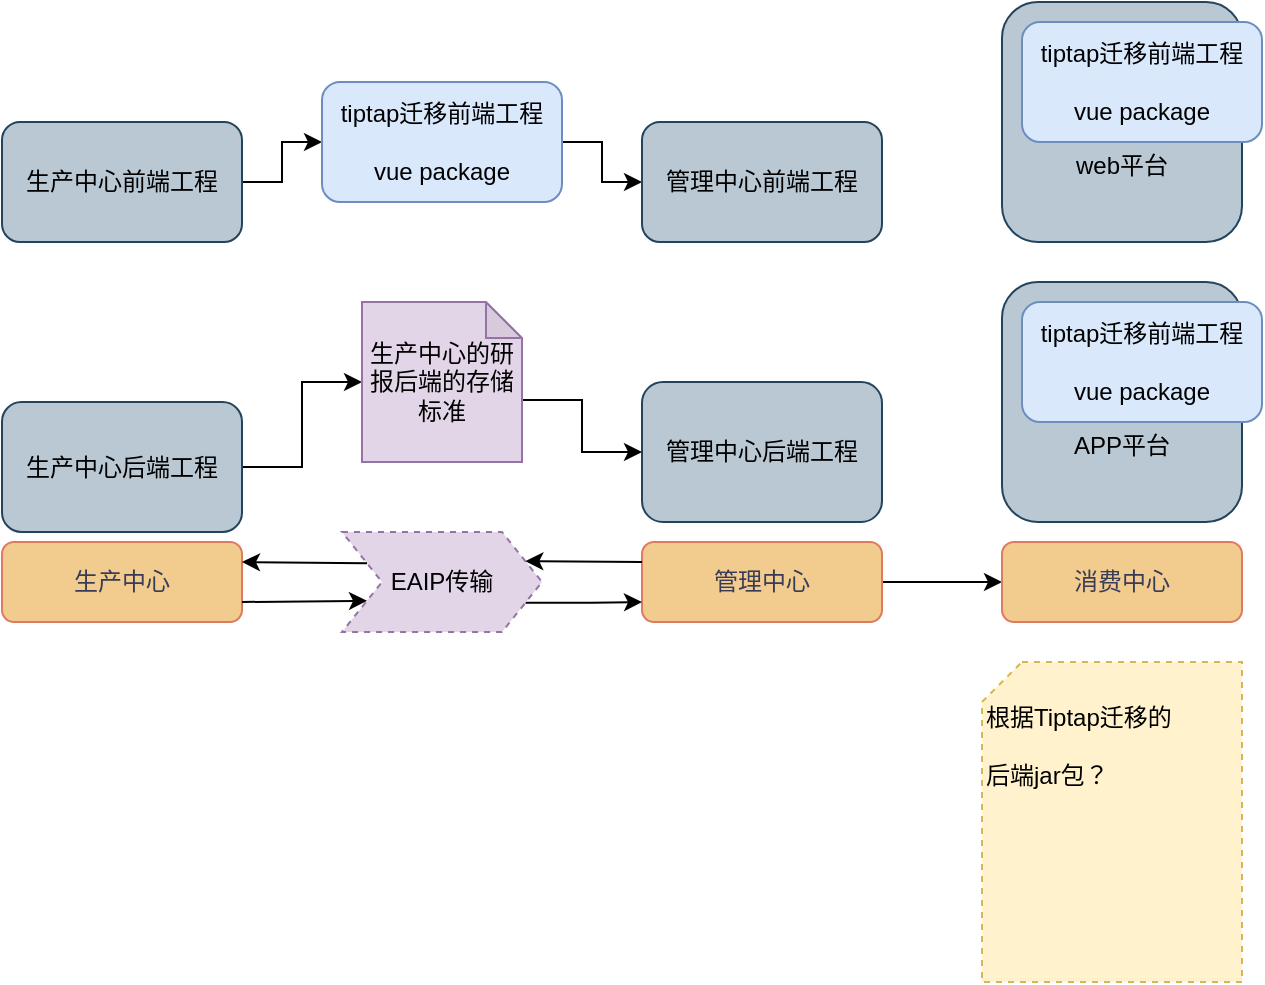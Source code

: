 <mxfile version="20.8.16" type="github">
  <diagram id="C5RBs43oDa-KdzZeNtuy" name="Page-1">
    <mxGraphModel dx="824" dy="618" grid="1" gridSize="10" guides="1" tooltips="1" connect="1" arrows="1" fold="1" page="1" pageScale="1" pageWidth="827" pageHeight="1169" math="0" shadow="0">
      <root>
        <mxCell id="WIyWlLk6GJQsqaUBKTNV-0" />
        <mxCell id="WIyWlLk6GJQsqaUBKTNV-1" parent="WIyWlLk6GJQsqaUBKTNV-0" />
        <mxCell id="l_-BqYWKeUryHRCesAHR-10" style="edgeStyle=orthogonalEdgeStyle;rounded=0;orthogonalLoop=1;jettySize=auto;html=1;exitX=1;exitY=0.5;exitDx=0;exitDy=0;entryX=0;entryY=0.5;entryDx=0;entryDy=0;entryPerimeter=0;" edge="1" parent="WIyWlLk6GJQsqaUBKTNV-1" source="yMlvhr82IjSgIiDCawbg-2" target="l_-BqYWKeUryHRCesAHR-1">
          <mxGeometry relative="1" as="geometry" />
        </mxCell>
        <mxCell id="yMlvhr82IjSgIiDCawbg-2" value="生产中心后端工程" style="rounded=1;whiteSpace=wrap;html=1;fillColor=#bac8d3;strokeColor=#23445d;verticalAlign=middle;" parent="WIyWlLk6GJQsqaUBKTNV-1" vertex="1">
          <mxGeometry x="120" y="260" width="120" height="65" as="geometry" />
        </mxCell>
        <mxCell id="l_-BqYWKeUryHRCesAHR-6" style="edgeStyle=orthogonalEdgeStyle;rounded=0;orthogonalLoop=1;jettySize=auto;html=1;exitX=1;exitY=0.5;exitDx=0;exitDy=0;entryX=0;entryY=0.5;entryDx=0;entryDy=0;" edge="1" parent="WIyWlLk6GJQsqaUBKTNV-1" source="yMlvhr82IjSgIiDCawbg-1" target="DzplGdxmA9fShSmXFP6H-3">
          <mxGeometry relative="1" as="geometry" />
        </mxCell>
        <mxCell id="yMlvhr82IjSgIiDCawbg-1" value="生产中心前端工程" style="rounded=1;whiteSpace=wrap;html=1;fillColor=#bac8d3;strokeColor=#23445d;" parent="WIyWlLk6GJQsqaUBKTNV-1" vertex="1">
          <mxGeometry x="120" y="120" width="120" height="60" as="geometry" />
        </mxCell>
        <mxCell id="WIyWlLk6GJQsqaUBKTNV-3" value="生产中心" style="rounded=1;whiteSpace=wrap;html=1;fontSize=12;glass=0;strokeWidth=1;shadow=0;labelBackgroundColor=none;fillColor=#F2CC8F;strokeColor=#E07A5F;fontColor=#393C56;" parent="WIyWlLk6GJQsqaUBKTNV-1" vertex="1">
          <mxGeometry x="120" y="330" width="120" height="40" as="geometry" />
        </mxCell>
        <mxCell id="DzplGdxmA9fShSmXFP6H-26" style="edgeStyle=orthogonalEdgeStyle;rounded=0;orthogonalLoop=1;jettySize=auto;html=1;exitX=1;exitY=0.5;exitDx=0;exitDy=0;entryX=0;entryY=0.5;entryDx=0;entryDy=0;" parent="WIyWlLk6GJQsqaUBKTNV-1" source="DzplGdxmA9fShSmXFP6H-0" target="DzplGdxmA9fShSmXFP6H-1" edge="1">
          <mxGeometry relative="1" as="geometry" />
        </mxCell>
        <mxCell id="DzplGdxmA9fShSmXFP6H-0" value="管理中心" style="rounded=1;whiteSpace=wrap;html=1;fontSize=12;glass=0;strokeWidth=1;shadow=0;labelBackgroundColor=none;fillColor=#F2CC8F;strokeColor=#E07A5F;fontColor=#393C56;" parent="WIyWlLk6GJQsqaUBKTNV-1" vertex="1">
          <mxGeometry x="440" y="330" width="120" height="40" as="geometry" />
        </mxCell>
        <mxCell id="DzplGdxmA9fShSmXFP6H-1" value="消费中心" style="rounded=1;whiteSpace=wrap;html=1;fontSize=12;glass=0;strokeWidth=1;shadow=0;labelBackgroundColor=none;fillColor=#F2CC8F;strokeColor=#E07A5F;fontColor=#393C56;" parent="WIyWlLk6GJQsqaUBKTNV-1" vertex="1">
          <mxGeometry x="620" y="330" width="120" height="40" as="geometry" />
        </mxCell>
        <mxCell id="l_-BqYWKeUryHRCesAHR-8" style="edgeStyle=orthogonalEdgeStyle;rounded=0;orthogonalLoop=1;jettySize=auto;html=1;exitX=1;exitY=0.5;exitDx=0;exitDy=0;entryX=0;entryY=0.5;entryDx=0;entryDy=0;" edge="1" parent="WIyWlLk6GJQsqaUBKTNV-1" source="DzplGdxmA9fShSmXFP6H-3" target="DzplGdxmA9fShSmXFP6H-9">
          <mxGeometry relative="1" as="geometry" />
        </mxCell>
        <mxCell id="DzplGdxmA9fShSmXFP6H-3" value="tiptap迁移前端工程&lt;br&gt;&lt;br&gt;vue package" style="rounded=1;whiteSpace=wrap;html=1;fillColor=#dae8fc;strokeColor=#6c8ebf;" parent="WIyWlLk6GJQsqaUBKTNV-1" vertex="1">
          <mxGeometry x="280" y="100" width="120" height="60" as="geometry" />
        </mxCell>
        <mxCell id="DzplGdxmA9fShSmXFP6H-9" value="管理中心前端工程" style="rounded=1;whiteSpace=wrap;html=1;fillColor=#bac8d3;strokeColor=#23445d;" parent="WIyWlLk6GJQsqaUBKTNV-1" vertex="1">
          <mxGeometry x="440" y="120" width="120" height="60" as="geometry" />
        </mxCell>
        <mxCell id="DzplGdxmA9fShSmXFP6H-10" value="管理中心后端工程" style="rounded=1;whiteSpace=wrap;html=1;fillColor=#bac8d3;strokeColor=#23445d;" parent="WIyWlLk6GJQsqaUBKTNV-1" vertex="1">
          <mxGeometry x="440" y="250" width="120" height="70" as="geometry" />
        </mxCell>
        <mxCell id="DzplGdxmA9fShSmXFP6H-24" style="edgeStyle=orthogonalEdgeStyle;rounded=0;orthogonalLoop=1;jettySize=auto;html=1;exitX=1;exitY=0.75;exitDx=0;exitDy=0;entryX=0;entryY=0.75;entryDx=0;entryDy=0;" parent="WIyWlLk6GJQsqaUBKTNV-1" source="DzplGdxmA9fShSmXFP6H-16" target="DzplGdxmA9fShSmXFP6H-0" edge="1">
          <mxGeometry relative="1" as="geometry" />
        </mxCell>
        <mxCell id="DzplGdxmA9fShSmXFP6H-16" value="EAIP传输" style="shape=step;perimeter=stepPerimeter;whiteSpace=wrap;html=1;fixedSize=1;fillColor=#e1d5e7;strokeColor=#9673a6;dashed=1;" parent="WIyWlLk6GJQsqaUBKTNV-1" vertex="1">
          <mxGeometry x="290" y="325" width="100" height="50" as="geometry" />
        </mxCell>
        <mxCell id="DzplGdxmA9fShSmXFP6H-18" value="" style="endArrow=classic;html=1;rounded=0;exitX=0;exitY=0.25;exitDx=0;exitDy=0;entryX=1;entryY=0.25;entryDx=0;entryDy=0;" parent="WIyWlLk6GJQsqaUBKTNV-1" source="DzplGdxmA9fShSmXFP6H-16" target="WIyWlLk6GJQsqaUBKTNV-3" edge="1">
          <mxGeometry width="50" height="50" relative="1" as="geometry">
            <mxPoint x="450" y="170" as="sourcePoint" />
            <mxPoint x="500" y="120" as="targetPoint" />
          </mxGeometry>
        </mxCell>
        <mxCell id="DzplGdxmA9fShSmXFP6H-19" value="" style="endArrow=classic;html=1;rounded=0;exitX=1;exitY=0.75;exitDx=0;exitDy=0;entryX=0;entryY=0.75;entryDx=0;entryDy=0;" parent="WIyWlLk6GJQsqaUBKTNV-1" source="WIyWlLk6GJQsqaUBKTNV-3" target="DzplGdxmA9fShSmXFP6H-16" edge="1">
          <mxGeometry width="50" height="50" relative="1" as="geometry">
            <mxPoint x="450" y="170" as="sourcePoint" />
            <mxPoint x="500" y="120" as="targetPoint" />
          </mxGeometry>
        </mxCell>
        <mxCell id="DzplGdxmA9fShSmXFP6H-22" value="" style="endArrow=classic;html=1;rounded=0;exitX=0;exitY=0.25;exitDx=0;exitDy=0;entryX=1;entryY=0.25;entryDx=0;entryDy=0;" parent="WIyWlLk6GJQsqaUBKTNV-1" source="DzplGdxmA9fShSmXFP6H-0" target="DzplGdxmA9fShSmXFP6H-16" edge="1">
          <mxGeometry width="50" height="50" relative="1" as="geometry">
            <mxPoint x="450" y="170" as="sourcePoint" />
            <mxPoint x="500" y="120" as="targetPoint" />
          </mxGeometry>
        </mxCell>
        <mxCell id="DzplGdxmA9fShSmXFP6H-27" value="&lt;br&gt;&lt;br&gt;&lt;br&gt;web平台" style="rounded=1;whiteSpace=wrap;html=1;fillColor=#bac8d3;strokeColor=#23445d;" parent="WIyWlLk6GJQsqaUBKTNV-1" vertex="1">
          <mxGeometry x="620" y="60" width="120" height="120" as="geometry" />
        </mxCell>
        <mxCell id="DzplGdxmA9fShSmXFP6H-28" value="&lt;br&gt;&lt;br&gt;&lt;br&gt;APP平台" style="rounded=1;whiteSpace=wrap;html=1;fillColor=#bac8d3;strokeColor=#23445d;" parent="WIyWlLk6GJQsqaUBKTNV-1" vertex="1">
          <mxGeometry x="620" y="200" width="120" height="120" as="geometry" />
        </mxCell>
        <mxCell id="DzplGdxmA9fShSmXFP6H-29" value="tiptap迁移前端工程&lt;br&gt;&lt;br&gt;vue package" style="rounded=1;whiteSpace=wrap;html=1;fillColor=#dae8fc;strokeColor=#6c8ebf;" parent="WIyWlLk6GJQsqaUBKTNV-1" vertex="1">
          <mxGeometry x="630" y="70" width="120" height="60" as="geometry" />
        </mxCell>
        <mxCell id="DzplGdxmA9fShSmXFP6H-30" value="tiptap迁移前端工程&lt;br&gt;&lt;br&gt;vue package" style="rounded=1;whiteSpace=wrap;html=1;fillColor=#dae8fc;strokeColor=#6c8ebf;" parent="WIyWlLk6GJQsqaUBKTNV-1" vertex="1">
          <mxGeometry x="630" y="210" width="120" height="60" as="geometry" />
        </mxCell>
        <mxCell id="l_-BqYWKeUryHRCesAHR-0" value="&lt;br&gt;根据Tiptap迁移的&lt;br&gt;&lt;br&gt;后端jar包？" style="shape=card;whiteSpace=wrap;html=1;dashed=1;size=20;fillColor=#fff2cc;strokeColor=#d6b656;verticalAlign=top;align=left;" vertex="1" parent="WIyWlLk6GJQsqaUBKTNV-1">
          <mxGeometry x="610" y="390" width="130" height="160" as="geometry" />
        </mxCell>
        <mxCell id="l_-BqYWKeUryHRCesAHR-11" style="edgeStyle=orthogonalEdgeStyle;rounded=0;orthogonalLoop=1;jettySize=auto;html=1;exitX=0;exitY=0;exitDx=80;exitDy=49;exitPerimeter=0;entryX=0;entryY=0.5;entryDx=0;entryDy=0;" edge="1" parent="WIyWlLk6GJQsqaUBKTNV-1" source="l_-BqYWKeUryHRCesAHR-1" target="DzplGdxmA9fShSmXFP6H-10">
          <mxGeometry relative="1" as="geometry" />
        </mxCell>
        <mxCell id="l_-BqYWKeUryHRCesAHR-1" value="生产中心的研报后端的存储标准" style="shape=note;whiteSpace=wrap;html=1;backgroundOutline=1;darkOpacity=0.05;size=18;fillColor=#e1d5e7;strokeColor=#9673a6;" vertex="1" parent="WIyWlLk6GJQsqaUBKTNV-1">
          <mxGeometry x="300" y="210" width="80" height="80" as="geometry" />
        </mxCell>
      </root>
    </mxGraphModel>
  </diagram>
</mxfile>
